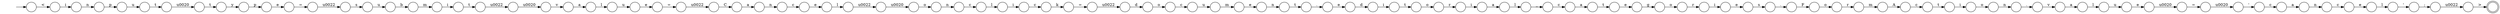 digraph Automaton {
  rankdir = LR;
  0 [shape=circle,label=""];
  0 -> 92 [label="e"]
  1 [shape=circle,label=""];
  1 -> 36 [label="l"]
  2 [shape=circle,label=""];
  2 -> 85 [label="o"]
  3 [shape=circle,label=""];
  3 -> 91 [label="."]
  4 [shape=circle,label=""];
  4 -> 60 [label="A"]
  5 [shape=circle,label=""];
  5 -> 97 [label="e"]
  6 [shape=circle,label=""];
  6 -> 38 [label="s"]
  7 [shape=circle,label=""];
  7 -> 74 [label="v"]
  8 [shape=circle,label=""];
  8 -> 32 [label="\u0020"]
  9 [shape=circle,label=""];
  9 -> 5 [label="c"]
  10 [shape=circle,label=""];
  10 -> 58 [label="\u0020"]
  11 [shape=circle,label=""];
  11 -> 45 [label="u"]
  12 [shape=circle,label=""];
  12 -> 52 [label="\u0022"]
  13 [shape=circle,label=""];
  initial [shape=plaintext,label=""];
  initial -> 13
  13 -> 41 [label="<"]
  14 [shape=circle,label=""];
  14 -> 82 [label="d"]
  15 [shape=circle,label=""];
  15 -> 80 [label="e"]
  16 [shape=circle,label=""];
  16 -> 88 [label="\u0022"]
  17 [shape=circle,label=""];
  17 -> 44 [label="C"]
  18 [shape=circle,label=""];
  18 -> 9 [label="n"]
  19 [shape=circle,label=""];
  19 -> 18 [label="a"]
  20 [shape=circle,label=""];
  20 -> 35 [label="e"]
  21 [shape=circle,label=""];
  21 -> 69 [label="t"]
  22 [shape=circle,label=""];
  22 -> 25 [label="e"]
  23 [shape=circle,label=""];
  23 -> 34 [label="o"]
  24 [shape=circle,label=""];
  24 -> 3 [label="n"]
  25 [shape=circle,label=""];
  25 -> 21 [label="n"]
  26 [shape=circle,label=""];
  26 -> 46 [label="r"]
  27 [shape=circle,label=""];
  27 -> 84 [label="c"]
  28 [shape=circle,label=""];
  28 -> 66 [label="="]
  29 [shape=circle,label=""];
  29 -> 24 [label="o"]
  30 [shape=circle,label=""];
  30 -> 81 [label="n"]
  31 [shape=circle,label=""];
  31 -> 20 [label="t"]
  32 [shape=circle,label=""];
  32 -> 55 [label="'"]
  33 [shape=circle,label=""];
  33 -> 59 [label="e"]
  34 [shape=circle,label=""];
  34 -> 39 [label="r"]
  35 [shape=circle,label=""];
  35 -> 42 [label="g"]
  36 [shape=circle,label=""];
  36 -> 86 [label="u"]
  37 [shape=circle,label=""];
  37 -> 56 [label="i"]
  38 [shape=circle,label=""];
  38 -> 102 [label="u"]
  39 [shape=circle,label=""];
  39 -> 61 [label="i"]
  40 [shape=circle,label=""];
  40 -> 72 [label="t"]
  41 [shape=circle,label=""];
  41 -> 30 [label="i"]
  42 [shape=circle,label=""];
  42 -> 26 [label="o"]
  43 [shape=circle,label=""];
  43 -> 11 [label="c"]
  44 [shape=circle,label=""];
  44 -> 93 [label="a"]
  45 [shape=circle,label=""];
  45 -> 22 [label="m"]
  46 [shape=circle,label=""];
  46 -> 33 [label="i"]
  47 [shape=circle,label=""];
  47 -> 77 [label="p"]
  48 [shape=circle,label=""];
  48 -> 70 [label=">"]
  49 [shape=circle,label=""];
  49 -> 104 [label="n"]
  50 [shape=circle,label=""];
  50 -> 98 [label="i"]
  51 [shape=circle,label=""];
  51 -> 90 [label="l"]
  52 [shape=circle,label=""];
  52 -> 62 [label="\u0020"]
  53 [shape=circle,label=""];
  53 -> 54 [label="i"]
  54 [shape=circle,label=""];
  54 -> 67 [label="c"]
  55 [shape=circle,label=""];
  55 -> 19 [label="c"]
  56 [shape=circle,label=""];
  56 -> 16 [label="t"]
  57 [shape=circle,label=""];
  57 -> 64 [label="'"]
  58 [shape=circle,label=""];
  58 -> 78 [label="t"]
  59 [shape=circle,label=""];
  59 -> 94 [label="s"]
  60 [shape=circle,label=""];
  60 -> 40 [label="c"]
  61 [shape=circle,label=""];
  61 -> 71 [label="a"]
  62 [shape=circle,label=""];
  62 -> 49 [label="o"]
  63 [shape=circle,label=""];
  63 -> 8 [label="="]
  64 [shape=circle,label=""];
  64 -> 65 [label=";"]
  65 [shape=circle,label=""];
  65 -> 48 [label="\u0022"]
  66 [shape=circle,label=""];
  66 -> 6 [label="\u0022"]
  67 [shape=circle,label=""];
  67 -> 76 [label="k"]
  68 [shape=circle,label=""];
  68 -> 37 [label="m"]
  69 [shape=circle,label=""];
  69 -> 75 [label="."]
  70 [shape=doublecircle,label=""];
  71 [shape=circle,label=""];
  71 -> 95 [label="l"]
  72 [shape=circle,label=""];
  72 -> 29 [label="i"]
  73 [shape=circle,label=""];
  73 -> 10 [label="t"]
  74 [shape=circle,label=""];
  74 -> 51 [label="a"]
  75 [shape=circle,label=""];
  75 -> 83 [label="e"]
  76 [shape=circle,label=""];
  76 -> 99 [label="="]
  77 [shape=circle,label=""];
  77 -> 28 [label="e"]
  78 [shape=circle,label=""];
  78 -> 47 [label="y"]
  79 [shape=circle,label=""];
  79 -> 4 [label="m"]
  80 [shape=circle,label=""];
  80 -> 105 [label="="]
  81 [shape=circle,label=""];
  81 -> 100 [label="p"]
  82 [shape=circle,label=""];
  82 -> 43 [label="o"]
  83 [shape=circle,label=""];
  83 -> 50 [label="d"]
  84 [shape=circle,label=""];
  84 -> 31 [label="a"]
  85 [shape=circle,label=""];
  85 -> 79 [label="r"]
  86 [shape=circle,label=""];
  86 -> 87 [label="e"]
  87 [shape=circle,label=""];
  87 -> 63 [label="\u0020"]
  88 [shape=circle,label=""];
  88 -> 7 [label="\u0020"]
  89 [shape=circle,label=""];
  89 -> 53 [label="l"]
  90 [shape=circle,label=""];
  90 -> 15 [label="u"]
  91 [shape=circle,label=""];
  91 -> 103 [label="v"]
  92 [shape=circle,label=""];
  92 -> 12 [label="l"]
  93 [shape=circle,label=""];
  93 -> 101 [label="n"]
  94 [shape=circle,label=""];
  94 -> 96 [label="."]
  95 [shape=circle,label=""];
  95 -> 27 [label="_"]
  96 [shape=circle,label=""];
  96 -> 2 [label="F"]
  97 [shape=circle,label=""];
  97 -> 57 [label="l"]
  98 [shape=circle,label=""];
  98 -> 23 [label="t"]
  99 [shape=circle,label=""];
  99 -> 14 [label="\u0022"]
  100 [shape=circle,label=""];
  100 -> 73 [label="u"]
  101 [shape=circle,label=""];
  101 -> 0 [label="c"]
  102 [shape=circle,label=""];
  102 -> 68 [label="b"]
  103 [shape=circle,label=""];
  103 -> 1 [label="a"]
  104 [shape=circle,label=""];
  104 -> 89 [label="c"]
  105 [shape=circle,label=""];
  105 -> 17 [label="\u0022"]
}

